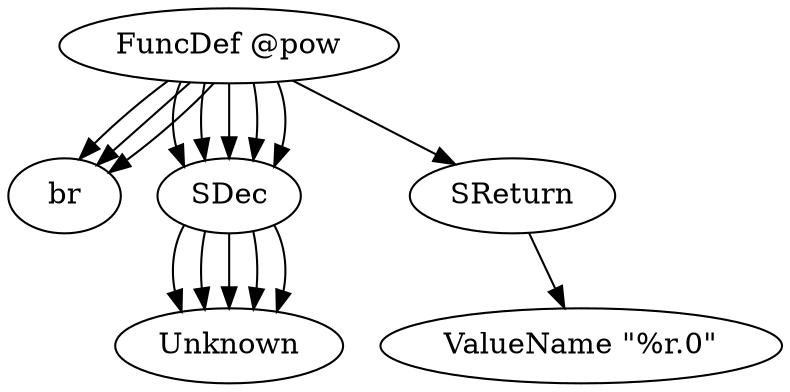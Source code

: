 digraph {
 "FuncDef @pow" -> br
 "FuncDef @pow" ->  "SDec" -> Unknown
 "FuncDef @pow" ->  "SDec" -> Unknown
 "FuncDef @pow" ->  "SDec" -> Unknown
 "FuncDef @pow" -> br
 "FuncDef @pow" ->  "SDec" -> Unknown
 "FuncDef @pow" ->  "SDec" -> Unknown
 "FuncDef @pow" -> br
 "FuncDef @pow" ->  "SReturn" -> "ValueName \"%r.0\""
}
